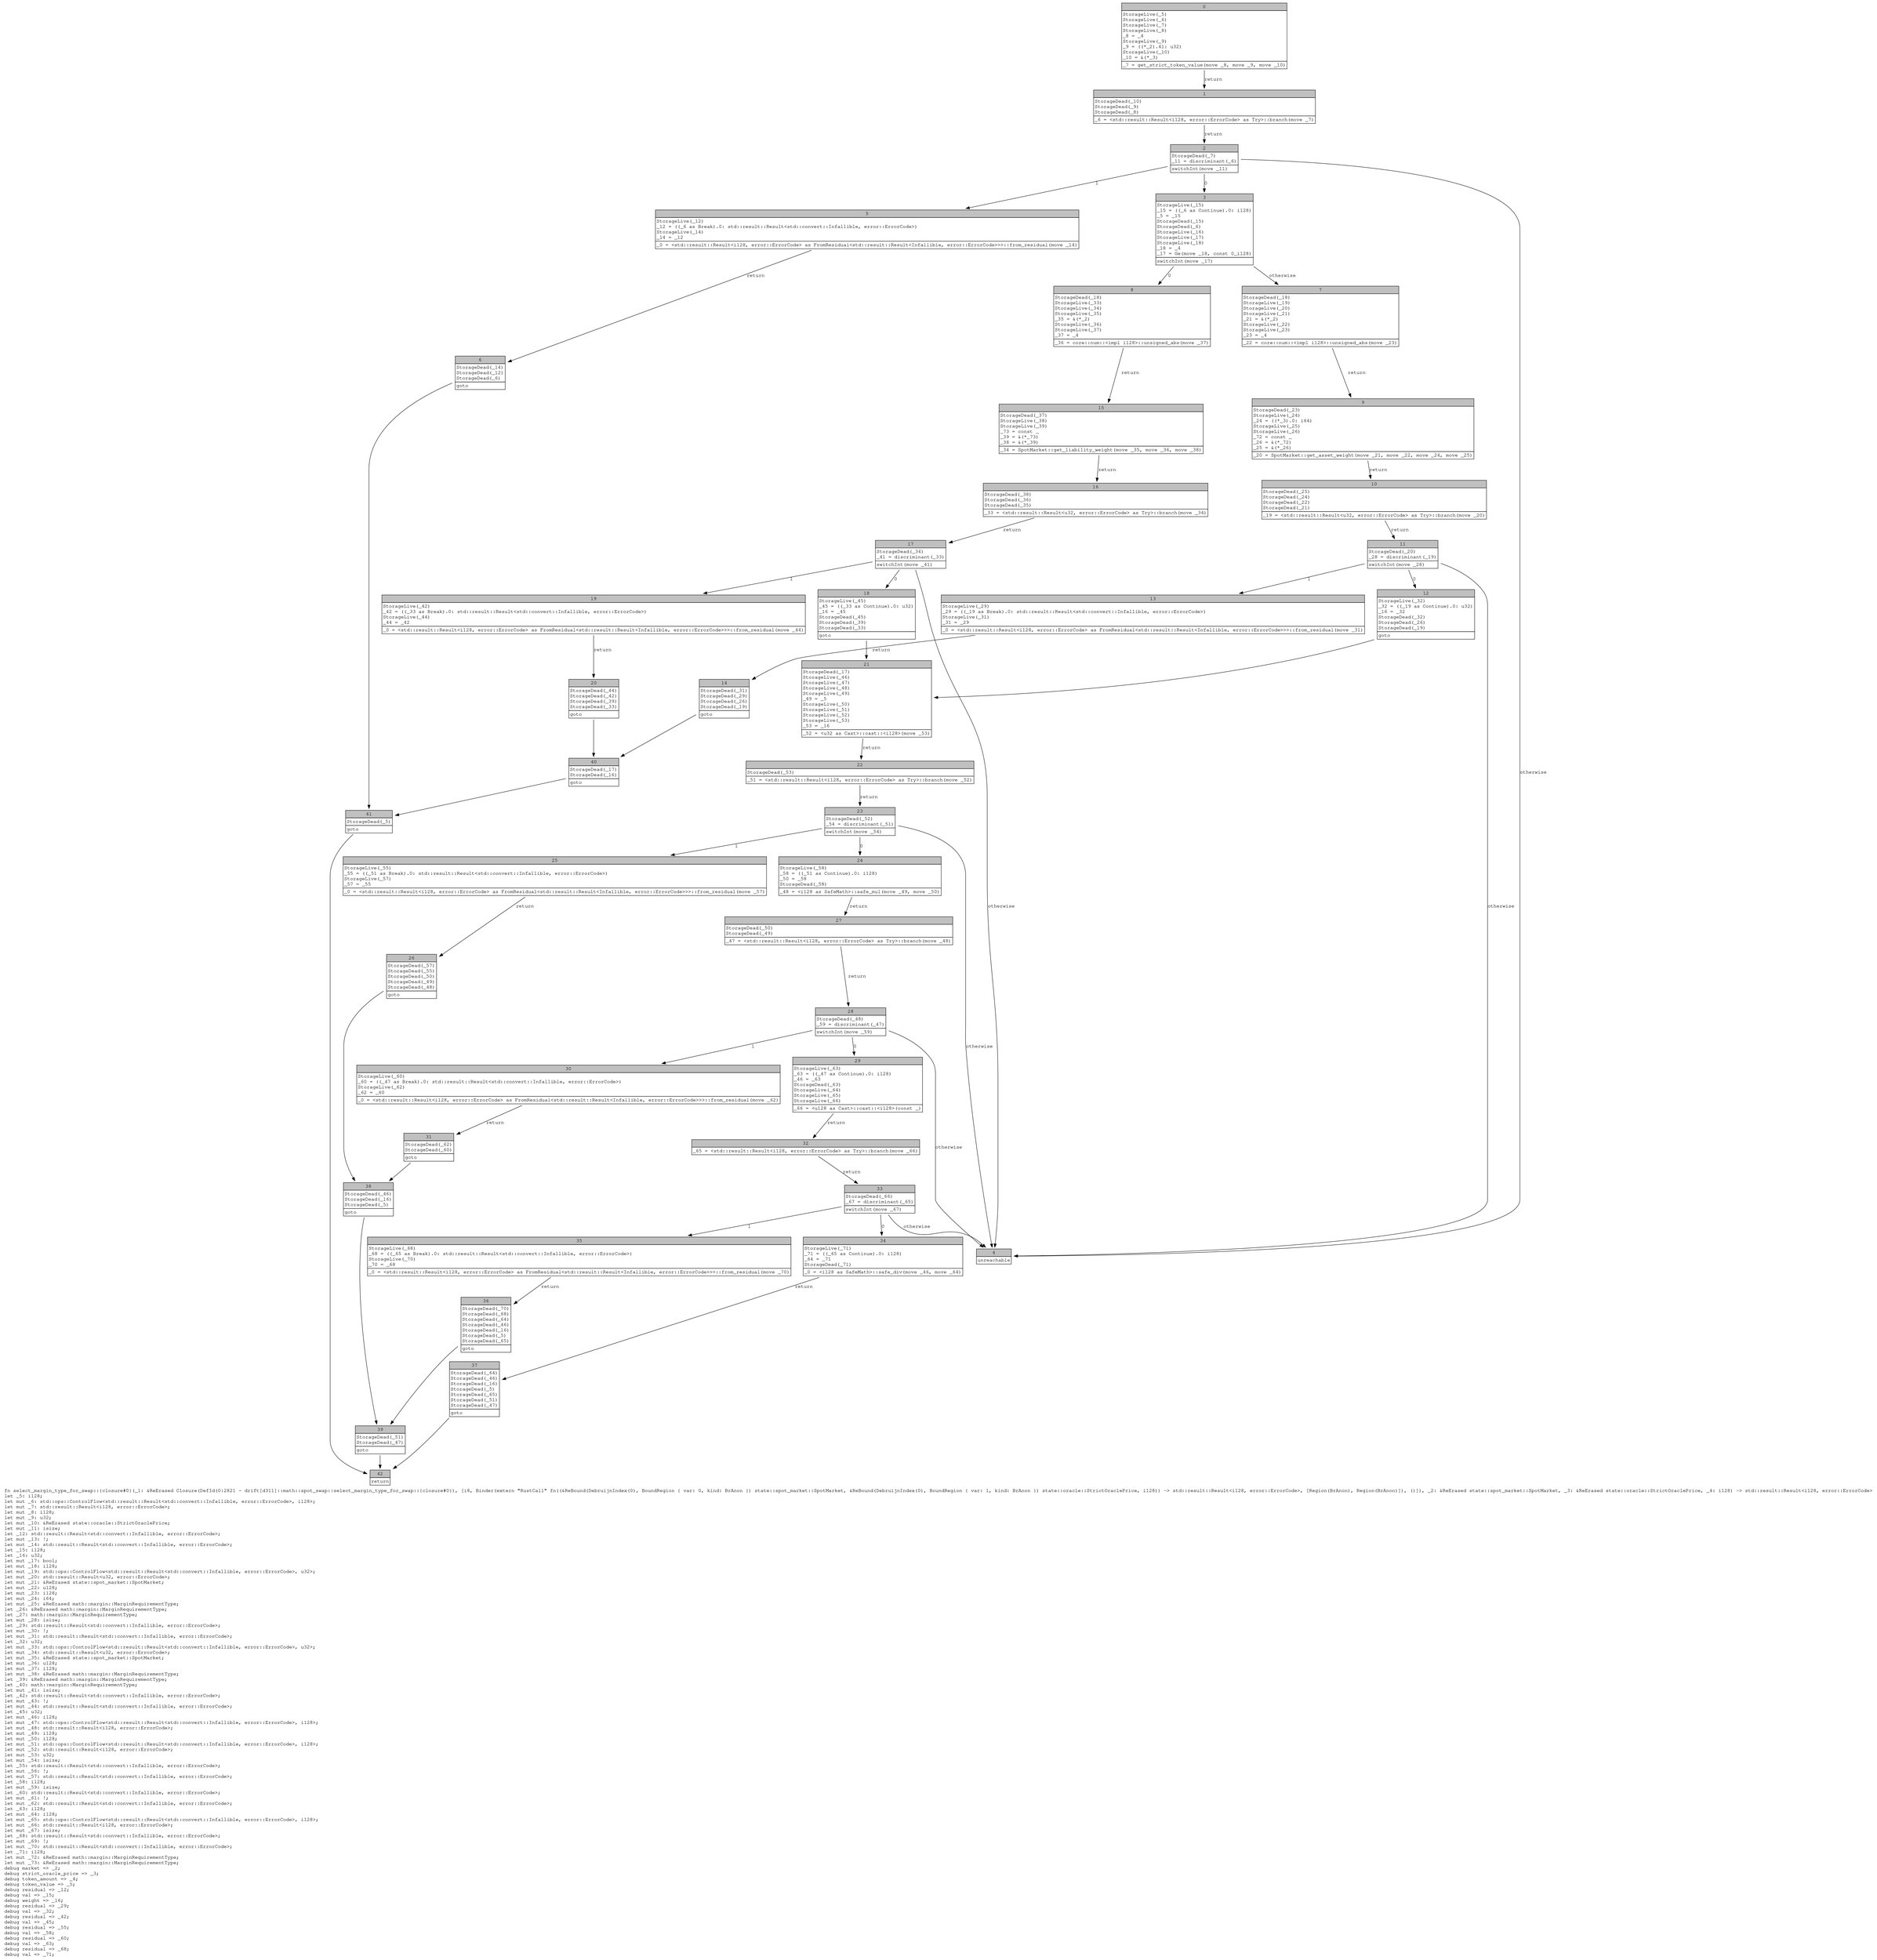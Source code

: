 digraph Mir_0_2821 {
    graph [fontname="Courier, monospace"];
    node [fontname="Courier, monospace"];
    edge [fontname="Courier, monospace"];
    label=<fn select_margin_type_for_swap::{closure#0}(_1: &amp;ReErased Closure(DefId(0:2821 ~ drift[d311]::math::spot_swap::select_margin_type_for_swap::{closure#0}), [i8, Binder(extern &quot;RustCall&quot; fn((&amp;ReBound(DebruijnIndex(0), BoundRegion { var: 0, kind: BrAnon }) state::spot_market::SpotMarket, &amp;ReBound(DebruijnIndex(0), BoundRegion { var: 1, kind: BrAnon }) state::oracle::StrictOraclePrice, i128)) -&gt; std::result::Result&lt;i128, error::ErrorCode&gt;, [Region(BrAnon), Region(BrAnon)]), ()]), _2: &amp;ReErased state::spot_market::SpotMarket, _3: &amp;ReErased state::oracle::StrictOraclePrice, _4: i128) -&gt; std::result::Result&lt;i128, error::ErrorCode&gt;<br align="left"/>let _5: i128;<br align="left"/>let mut _6: std::ops::ControlFlow&lt;std::result::Result&lt;std::convert::Infallible, error::ErrorCode&gt;, i128&gt;;<br align="left"/>let mut _7: std::result::Result&lt;i128, error::ErrorCode&gt;;<br align="left"/>let mut _8: i128;<br align="left"/>let mut _9: u32;<br align="left"/>let mut _10: &amp;ReErased state::oracle::StrictOraclePrice;<br align="left"/>let mut _11: isize;<br align="left"/>let _12: std::result::Result&lt;std::convert::Infallible, error::ErrorCode&gt;;<br align="left"/>let mut _13: !;<br align="left"/>let mut _14: std::result::Result&lt;std::convert::Infallible, error::ErrorCode&gt;;<br align="left"/>let _15: i128;<br align="left"/>let _16: u32;<br align="left"/>let mut _17: bool;<br align="left"/>let mut _18: i128;<br align="left"/>let mut _19: std::ops::ControlFlow&lt;std::result::Result&lt;std::convert::Infallible, error::ErrorCode&gt;, u32&gt;;<br align="left"/>let mut _20: std::result::Result&lt;u32, error::ErrorCode&gt;;<br align="left"/>let mut _21: &amp;ReErased state::spot_market::SpotMarket;<br align="left"/>let mut _22: u128;<br align="left"/>let mut _23: i128;<br align="left"/>let mut _24: i64;<br align="left"/>let mut _25: &amp;ReErased math::margin::MarginRequirementType;<br align="left"/>let _26: &amp;ReErased math::margin::MarginRequirementType;<br align="left"/>let _27: math::margin::MarginRequirementType;<br align="left"/>let mut _28: isize;<br align="left"/>let _29: std::result::Result&lt;std::convert::Infallible, error::ErrorCode&gt;;<br align="left"/>let mut _30: !;<br align="left"/>let mut _31: std::result::Result&lt;std::convert::Infallible, error::ErrorCode&gt;;<br align="left"/>let _32: u32;<br align="left"/>let mut _33: std::ops::ControlFlow&lt;std::result::Result&lt;std::convert::Infallible, error::ErrorCode&gt;, u32&gt;;<br align="left"/>let mut _34: std::result::Result&lt;u32, error::ErrorCode&gt;;<br align="left"/>let mut _35: &amp;ReErased state::spot_market::SpotMarket;<br align="left"/>let mut _36: u128;<br align="left"/>let mut _37: i128;<br align="left"/>let mut _38: &amp;ReErased math::margin::MarginRequirementType;<br align="left"/>let _39: &amp;ReErased math::margin::MarginRequirementType;<br align="left"/>let _40: math::margin::MarginRequirementType;<br align="left"/>let mut _41: isize;<br align="left"/>let _42: std::result::Result&lt;std::convert::Infallible, error::ErrorCode&gt;;<br align="left"/>let mut _43: !;<br align="left"/>let mut _44: std::result::Result&lt;std::convert::Infallible, error::ErrorCode&gt;;<br align="left"/>let _45: u32;<br align="left"/>let mut _46: i128;<br align="left"/>let mut _47: std::ops::ControlFlow&lt;std::result::Result&lt;std::convert::Infallible, error::ErrorCode&gt;, i128&gt;;<br align="left"/>let mut _48: std::result::Result&lt;i128, error::ErrorCode&gt;;<br align="left"/>let mut _49: i128;<br align="left"/>let mut _50: i128;<br align="left"/>let mut _51: std::ops::ControlFlow&lt;std::result::Result&lt;std::convert::Infallible, error::ErrorCode&gt;, i128&gt;;<br align="left"/>let mut _52: std::result::Result&lt;i128, error::ErrorCode&gt;;<br align="left"/>let mut _53: u32;<br align="left"/>let mut _54: isize;<br align="left"/>let _55: std::result::Result&lt;std::convert::Infallible, error::ErrorCode&gt;;<br align="left"/>let mut _56: !;<br align="left"/>let mut _57: std::result::Result&lt;std::convert::Infallible, error::ErrorCode&gt;;<br align="left"/>let _58: i128;<br align="left"/>let mut _59: isize;<br align="left"/>let _60: std::result::Result&lt;std::convert::Infallible, error::ErrorCode&gt;;<br align="left"/>let mut _61: !;<br align="left"/>let mut _62: std::result::Result&lt;std::convert::Infallible, error::ErrorCode&gt;;<br align="left"/>let _63: i128;<br align="left"/>let mut _64: i128;<br align="left"/>let mut _65: std::ops::ControlFlow&lt;std::result::Result&lt;std::convert::Infallible, error::ErrorCode&gt;, i128&gt;;<br align="left"/>let mut _66: std::result::Result&lt;i128, error::ErrorCode&gt;;<br align="left"/>let mut _67: isize;<br align="left"/>let _68: std::result::Result&lt;std::convert::Infallible, error::ErrorCode&gt;;<br align="left"/>let mut _69: !;<br align="left"/>let mut _70: std::result::Result&lt;std::convert::Infallible, error::ErrorCode&gt;;<br align="left"/>let _71: i128;<br align="left"/>let mut _72: &amp;ReErased math::margin::MarginRequirementType;<br align="left"/>let mut _73: &amp;ReErased math::margin::MarginRequirementType;<br align="left"/>debug market =&gt; _2;<br align="left"/>debug strict_oracle_price =&gt; _3;<br align="left"/>debug token_amount =&gt; _4;<br align="left"/>debug token_value =&gt; _5;<br align="left"/>debug residual =&gt; _12;<br align="left"/>debug val =&gt; _15;<br align="left"/>debug weight =&gt; _16;<br align="left"/>debug residual =&gt; _29;<br align="left"/>debug val =&gt; _32;<br align="left"/>debug residual =&gt; _42;<br align="left"/>debug val =&gt; _45;<br align="left"/>debug residual =&gt; _55;<br align="left"/>debug val =&gt; _58;<br align="left"/>debug residual =&gt; _60;<br align="left"/>debug val =&gt; _63;<br align="left"/>debug residual =&gt; _68;<br align="left"/>debug val =&gt; _71;<br align="left"/>>;
    bb0__0_2821 [shape="none", label=<<table border="0" cellborder="1" cellspacing="0"><tr><td bgcolor="gray" align="center" colspan="1">0</td></tr><tr><td align="left" balign="left">StorageLive(_5)<br/>StorageLive(_6)<br/>StorageLive(_7)<br/>StorageLive(_8)<br/>_8 = _4<br/>StorageLive(_9)<br/>_9 = ((*_2).41: u32)<br/>StorageLive(_10)<br/>_10 = &amp;(*_3)<br/></td></tr><tr><td align="left">_7 = get_strict_token_value(move _8, move _9, move _10)</td></tr></table>>];
    bb1__0_2821 [shape="none", label=<<table border="0" cellborder="1" cellspacing="0"><tr><td bgcolor="gray" align="center" colspan="1">1</td></tr><tr><td align="left" balign="left">StorageDead(_10)<br/>StorageDead(_9)<br/>StorageDead(_8)<br/></td></tr><tr><td align="left">_6 = &lt;std::result::Result&lt;i128, error::ErrorCode&gt; as Try&gt;::branch(move _7)</td></tr></table>>];
    bb2__0_2821 [shape="none", label=<<table border="0" cellborder="1" cellspacing="0"><tr><td bgcolor="gray" align="center" colspan="1">2</td></tr><tr><td align="left" balign="left">StorageDead(_7)<br/>_11 = discriminant(_6)<br/></td></tr><tr><td align="left">switchInt(move _11)</td></tr></table>>];
    bb3__0_2821 [shape="none", label=<<table border="0" cellborder="1" cellspacing="0"><tr><td bgcolor="gray" align="center" colspan="1">3</td></tr><tr><td align="left" balign="left">StorageLive(_15)<br/>_15 = ((_6 as Continue).0: i128)<br/>_5 = _15<br/>StorageDead(_15)<br/>StorageDead(_6)<br/>StorageLive(_16)<br/>StorageLive(_17)<br/>StorageLive(_18)<br/>_18 = _4<br/>_17 = Ge(move _18, const 0_i128)<br/></td></tr><tr><td align="left">switchInt(move _17)</td></tr></table>>];
    bb4__0_2821 [shape="none", label=<<table border="0" cellborder="1" cellspacing="0"><tr><td bgcolor="gray" align="center" colspan="1">4</td></tr><tr><td align="left">unreachable</td></tr></table>>];
    bb5__0_2821 [shape="none", label=<<table border="0" cellborder="1" cellspacing="0"><tr><td bgcolor="gray" align="center" colspan="1">5</td></tr><tr><td align="left" balign="left">StorageLive(_12)<br/>_12 = ((_6 as Break).0: std::result::Result&lt;std::convert::Infallible, error::ErrorCode&gt;)<br/>StorageLive(_14)<br/>_14 = _12<br/></td></tr><tr><td align="left">_0 = &lt;std::result::Result&lt;i128, error::ErrorCode&gt; as FromResidual&lt;std::result::Result&lt;Infallible, error::ErrorCode&gt;&gt;&gt;::from_residual(move _14)</td></tr></table>>];
    bb6__0_2821 [shape="none", label=<<table border="0" cellborder="1" cellspacing="0"><tr><td bgcolor="gray" align="center" colspan="1">6</td></tr><tr><td align="left" balign="left">StorageDead(_14)<br/>StorageDead(_12)<br/>StorageDead(_6)<br/></td></tr><tr><td align="left">goto</td></tr></table>>];
    bb7__0_2821 [shape="none", label=<<table border="0" cellborder="1" cellspacing="0"><tr><td bgcolor="gray" align="center" colspan="1">7</td></tr><tr><td align="left" balign="left">StorageDead(_18)<br/>StorageLive(_19)<br/>StorageLive(_20)<br/>StorageLive(_21)<br/>_21 = &amp;(*_2)<br/>StorageLive(_22)<br/>StorageLive(_23)<br/>_23 = _4<br/></td></tr><tr><td align="left">_22 = core::num::&lt;impl i128&gt;::unsigned_abs(move _23)</td></tr></table>>];
    bb8__0_2821 [shape="none", label=<<table border="0" cellborder="1" cellspacing="0"><tr><td bgcolor="gray" align="center" colspan="1">8</td></tr><tr><td align="left" balign="left">StorageDead(_18)<br/>StorageLive(_33)<br/>StorageLive(_34)<br/>StorageLive(_35)<br/>_35 = &amp;(*_2)<br/>StorageLive(_36)<br/>StorageLive(_37)<br/>_37 = _4<br/></td></tr><tr><td align="left">_36 = core::num::&lt;impl i128&gt;::unsigned_abs(move _37)</td></tr></table>>];
    bb9__0_2821 [shape="none", label=<<table border="0" cellborder="1" cellspacing="0"><tr><td bgcolor="gray" align="center" colspan="1">9</td></tr><tr><td align="left" balign="left">StorageDead(_23)<br/>StorageLive(_24)<br/>_24 = ((*_3).0: i64)<br/>StorageLive(_25)<br/>StorageLive(_26)<br/>_72 = const _<br/>_26 = &amp;(*_72)<br/>_25 = &amp;(*_26)<br/></td></tr><tr><td align="left">_20 = SpotMarket::get_asset_weight(move _21, move _22, move _24, move _25)</td></tr></table>>];
    bb10__0_2821 [shape="none", label=<<table border="0" cellborder="1" cellspacing="0"><tr><td bgcolor="gray" align="center" colspan="1">10</td></tr><tr><td align="left" balign="left">StorageDead(_25)<br/>StorageDead(_24)<br/>StorageDead(_22)<br/>StorageDead(_21)<br/></td></tr><tr><td align="left">_19 = &lt;std::result::Result&lt;u32, error::ErrorCode&gt; as Try&gt;::branch(move _20)</td></tr></table>>];
    bb11__0_2821 [shape="none", label=<<table border="0" cellborder="1" cellspacing="0"><tr><td bgcolor="gray" align="center" colspan="1">11</td></tr><tr><td align="left" balign="left">StorageDead(_20)<br/>_28 = discriminant(_19)<br/></td></tr><tr><td align="left">switchInt(move _28)</td></tr></table>>];
    bb12__0_2821 [shape="none", label=<<table border="0" cellborder="1" cellspacing="0"><tr><td bgcolor="gray" align="center" colspan="1">12</td></tr><tr><td align="left" balign="left">StorageLive(_32)<br/>_32 = ((_19 as Continue).0: u32)<br/>_16 = _32<br/>StorageDead(_32)<br/>StorageDead(_26)<br/>StorageDead(_19)<br/></td></tr><tr><td align="left">goto</td></tr></table>>];
    bb13__0_2821 [shape="none", label=<<table border="0" cellborder="1" cellspacing="0"><tr><td bgcolor="gray" align="center" colspan="1">13</td></tr><tr><td align="left" balign="left">StorageLive(_29)<br/>_29 = ((_19 as Break).0: std::result::Result&lt;std::convert::Infallible, error::ErrorCode&gt;)<br/>StorageLive(_31)<br/>_31 = _29<br/></td></tr><tr><td align="left">_0 = &lt;std::result::Result&lt;i128, error::ErrorCode&gt; as FromResidual&lt;std::result::Result&lt;Infallible, error::ErrorCode&gt;&gt;&gt;::from_residual(move _31)</td></tr></table>>];
    bb14__0_2821 [shape="none", label=<<table border="0" cellborder="1" cellspacing="0"><tr><td bgcolor="gray" align="center" colspan="1">14</td></tr><tr><td align="left" balign="left">StorageDead(_31)<br/>StorageDead(_29)<br/>StorageDead(_26)<br/>StorageDead(_19)<br/></td></tr><tr><td align="left">goto</td></tr></table>>];
    bb15__0_2821 [shape="none", label=<<table border="0" cellborder="1" cellspacing="0"><tr><td bgcolor="gray" align="center" colspan="1">15</td></tr><tr><td align="left" balign="left">StorageDead(_37)<br/>StorageLive(_38)<br/>StorageLive(_39)<br/>_73 = const _<br/>_39 = &amp;(*_73)<br/>_38 = &amp;(*_39)<br/></td></tr><tr><td align="left">_34 = SpotMarket::get_liability_weight(move _35, move _36, move _38)</td></tr></table>>];
    bb16__0_2821 [shape="none", label=<<table border="0" cellborder="1" cellspacing="0"><tr><td bgcolor="gray" align="center" colspan="1">16</td></tr><tr><td align="left" balign="left">StorageDead(_38)<br/>StorageDead(_36)<br/>StorageDead(_35)<br/></td></tr><tr><td align="left">_33 = &lt;std::result::Result&lt;u32, error::ErrorCode&gt; as Try&gt;::branch(move _34)</td></tr></table>>];
    bb17__0_2821 [shape="none", label=<<table border="0" cellborder="1" cellspacing="0"><tr><td bgcolor="gray" align="center" colspan="1">17</td></tr><tr><td align="left" balign="left">StorageDead(_34)<br/>_41 = discriminant(_33)<br/></td></tr><tr><td align="left">switchInt(move _41)</td></tr></table>>];
    bb18__0_2821 [shape="none", label=<<table border="0" cellborder="1" cellspacing="0"><tr><td bgcolor="gray" align="center" colspan="1">18</td></tr><tr><td align="left" balign="left">StorageLive(_45)<br/>_45 = ((_33 as Continue).0: u32)<br/>_16 = _45<br/>StorageDead(_45)<br/>StorageDead(_39)<br/>StorageDead(_33)<br/></td></tr><tr><td align="left">goto</td></tr></table>>];
    bb19__0_2821 [shape="none", label=<<table border="0" cellborder="1" cellspacing="0"><tr><td bgcolor="gray" align="center" colspan="1">19</td></tr><tr><td align="left" balign="left">StorageLive(_42)<br/>_42 = ((_33 as Break).0: std::result::Result&lt;std::convert::Infallible, error::ErrorCode&gt;)<br/>StorageLive(_44)<br/>_44 = _42<br/></td></tr><tr><td align="left">_0 = &lt;std::result::Result&lt;i128, error::ErrorCode&gt; as FromResidual&lt;std::result::Result&lt;Infallible, error::ErrorCode&gt;&gt;&gt;::from_residual(move _44)</td></tr></table>>];
    bb20__0_2821 [shape="none", label=<<table border="0" cellborder="1" cellspacing="0"><tr><td bgcolor="gray" align="center" colspan="1">20</td></tr><tr><td align="left" balign="left">StorageDead(_44)<br/>StorageDead(_42)<br/>StorageDead(_39)<br/>StorageDead(_33)<br/></td></tr><tr><td align="left">goto</td></tr></table>>];
    bb21__0_2821 [shape="none", label=<<table border="0" cellborder="1" cellspacing="0"><tr><td bgcolor="gray" align="center" colspan="1">21</td></tr><tr><td align="left" balign="left">StorageDead(_17)<br/>StorageLive(_46)<br/>StorageLive(_47)<br/>StorageLive(_48)<br/>StorageLive(_49)<br/>_49 = _5<br/>StorageLive(_50)<br/>StorageLive(_51)<br/>StorageLive(_52)<br/>StorageLive(_53)<br/>_53 = _16<br/></td></tr><tr><td align="left">_52 = &lt;u32 as Cast&gt;::cast::&lt;i128&gt;(move _53)</td></tr></table>>];
    bb22__0_2821 [shape="none", label=<<table border="0" cellborder="1" cellspacing="0"><tr><td bgcolor="gray" align="center" colspan="1">22</td></tr><tr><td align="left" balign="left">StorageDead(_53)<br/></td></tr><tr><td align="left">_51 = &lt;std::result::Result&lt;i128, error::ErrorCode&gt; as Try&gt;::branch(move _52)</td></tr></table>>];
    bb23__0_2821 [shape="none", label=<<table border="0" cellborder="1" cellspacing="0"><tr><td bgcolor="gray" align="center" colspan="1">23</td></tr><tr><td align="left" balign="left">StorageDead(_52)<br/>_54 = discriminant(_51)<br/></td></tr><tr><td align="left">switchInt(move _54)</td></tr></table>>];
    bb24__0_2821 [shape="none", label=<<table border="0" cellborder="1" cellspacing="0"><tr><td bgcolor="gray" align="center" colspan="1">24</td></tr><tr><td align="left" balign="left">StorageLive(_58)<br/>_58 = ((_51 as Continue).0: i128)<br/>_50 = _58<br/>StorageDead(_58)<br/></td></tr><tr><td align="left">_48 = &lt;i128 as SafeMath&gt;::safe_mul(move _49, move _50)</td></tr></table>>];
    bb25__0_2821 [shape="none", label=<<table border="0" cellborder="1" cellspacing="0"><tr><td bgcolor="gray" align="center" colspan="1">25</td></tr><tr><td align="left" balign="left">StorageLive(_55)<br/>_55 = ((_51 as Break).0: std::result::Result&lt;std::convert::Infallible, error::ErrorCode&gt;)<br/>StorageLive(_57)<br/>_57 = _55<br/></td></tr><tr><td align="left">_0 = &lt;std::result::Result&lt;i128, error::ErrorCode&gt; as FromResidual&lt;std::result::Result&lt;Infallible, error::ErrorCode&gt;&gt;&gt;::from_residual(move _57)</td></tr></table>>];
    bb26__0_2821 [shape="none", label=<<table border="0" cellborder="1" cellspacing="0"><tr><td bgcolor="gray" align="center" colspan="1">26</td></tr><tr><td align="left" balign="left">StorageDead(_57)<br/>StorageDead(_55)<br/>StorageDead(_50)<br/>StorageDead(_49)<br/>StorageDead(_48)<br/></td></tr><tr><td align="left">goto</td></tr></table>>];
    bb27__0_2821 [shape="none", label=<<table border="0" cellborder="1" cellspacing="0"><tr><td bgcolor="gray" align="center" colspan="1">27</td></tr><tr><td align="left" balign="left">StorageDead(_50)<br/>StorageDead(_49)<br/></td></tr><tr><td align="left">_47 = &lt;std::result::Result&lt;i128, error::ErrorCode&gt; as Try&gt;::branch(move _48)</td></tr></table>>];
    bb28__0_2821 [shape="none", label=<<table border="0" cellborder="1" cellspacing="0"><tr><td bgcolor="gray" align="center" colspan="1">28</td></tr><tr><td align="left" balign="left">StorageDead(_48)<br/>_59 = discriminant(_47)<br/></td></tr><tr><td align="left">switchInt(move _59)</td></tr></table>>];
    bb29__0_2821 [shape="none", label=<<table border="0" cellborder="1" cellspacing="0"><tr><td bgcolor="gray" align="center" colspan="1">29</td></tr><tr><td align="left" balign="left">StorageLive(_63)<br/>_63 = ((_47 as Continue).0: i128)<br/>_46 = _63<br/>StorageDead(_63)<br/>StorageLive(_64)<br/>StorageLive(_65)<br/>StorageLive(_66)<br/></td></tr><tr><td align="left">_66 = &lt;u128 as Cast&gt;::cast::&lt;i128&gt;(const _)</td></tr></table>>];
    bb30__0_2821 [shape="none", label=<<table border="0" cellborder="1" cellspacing="0"><tr><td bgcolor="gray" align="center" colspan="1">30</td></tr><tr><td align="left" balign="left">StorageLive(_60)<br/>_60 = ((_47 as Break).0: std::result::Result&lt;std::convert::Infallible, error::ErrorCode&gt;)<br/>StorageLive(_62)<br/>_62 = _60<br/></td></tr><tr><td align="left">_0 = &lt;std::result::Result&lt;i128, error::ErrorCode&gt; as FromResidual&lt;std::result::Result&lt;Infallible, error::ErrorCode&gt;&gt;&gt;::from_residual(move _62)</td></tr></table>>];
    bb31__0_2821 [shape="none", label=<<table border="0" cellborder="1" cellspacing="0"><tr><td bgcolor="gray" align="center" colspan="1">31</td></tr><tr><td align="left" balign="left">StorageDead(_62)<br/>StorageDead(_60)<br/></td></tr><tr><td align="left">goto</td></tr></table>>];
    bb32__0_2821 [shape="none", label=<<table border="0" cellborder="1" cellspacing="0"><tr><td bgcolor="gray" align="center" colspan="1">32</td></tr><tr><td align="left">_65 = &lt;std::result::Result&lt;i128, error::ErrorCode&gt; as Try&gt;::branch(move _66)</td></tr></table>>];
    bb33__0_2821 [shape="none", label=<<table border="0" cellborder="1" cellspacing="0"><tr><td bgcolor="gray" align="center" colspan="1">33</td></tr><tr><td align="left" balign="left">StorageDead(_66)<br/>_67 = discriminant(_65)<br/></td></tr><tr><td align="left">switchInt(move _67)</td></tr></table>>];
    bb34__0_2821 [shape="none", label=<<table border="0" cellborder="1" cellspacing="0"><tr><td bgcolor="gray" align="center" colspan="1">34</td></tr><tr><td align="left" balign="left">StorageLive(_71)<br/>_71 = ((_65 as Continue).0: i128)<br/>_64 = _71<br/>StorageDead(_71)<br/></td></tr><tr><td align="left">_0 = &lt;i128 as SafeMath&gt;::safe_div(move _46, move _64)</td></tr></table>>];
    bb35__0_2821 [shape="none", label=<<table border="0" cellborder="1" cellspacing="0"><tr><td bgcolor="gray" align="center" colspan="1">35</td></tr><tr><td align="left" balign="left">StorageLive(_68)<br/>_68 = ((_65 as Break).0: std::result::Result&lt;std::convert::Infallible, error::ErrorCode&gt;)<br/>StorageLive(_70)<br/>_70 = _68<br/></td></tr><tr><td align="left">_0 = &lt;std::result::Result&lt;i128, error::ErrorCode&gt; as FromResidual&lt;std::result::Result&lt;Infallible, error::ErrorCode&gt;&gt;&gt;::from_residual(move _70)</td></tr></table>>];
    bb36__0_2821 [shape="none", label=<<table border="0" cellborder="1" cellspacing="0"><tr><td bgcolor="gray" align="center" colspan="1">36</td></tr><tr><td align="left" balign="left">StorageDead(_70)<br/>StorageDead(_68)<br/>StorageDead(_64)<br/>StorageDead(_46)<br/>StorageDead(_16)<br/>StorageDead(_5)<br/>StorageDead(_65)<br/></td></tr><tr><td align="left">goto</td></tr></table>>];
    bb37__0_2821 [shape="none", label=<<table border="0" cellborder="1" cellspacing="0"><tr><td bgcolor="gray" align="center" colspan="1">37</td></tr><tr><td align="left" balign="left">StorageDead(_64)<br/>StorageDead(_46)<br/>StorageDead(_16)<br/>StorageDead(_5)<br/>StorageDead(_65)<br/>StorageDead(_51)<br/>StorageDead(_47)<br/></td></tr><tr><td align="left">goto</td></tr></table>>];
    bb38__0_2821 [shape="none", label=<<table border="0" cellborder="1" cellspacing="0"><tr><td bgcolor="gray" align="center" colspan="1">38</td></tr><tr><td align="left" balign="left">StorageDead(_46)<br/>StorageDead(_16)<br/>StorageDead(_5)<br/></td></tr><tr><td align="left">goto</td></tr></table>>];
    bb39__0_2821 [shape="none", label=<<table border="0" cellborder="1" cellspacing="0"><tr><td bgcolor="gray" align="center" colspan="1">39</td></tr><tr><td align="left" balign="left">StorageDead(_51)<br/>StorageDead(_47)<br/></td></tr><tr><td align="left">goto</td></tr></table>>];
    bb40__0_2821 [shape="none", label=<<table border="0" cellborder="1" cellspacing="0"><tr><td bgcolor="gray" align="center" colspan="1">40</td></tr><tr><td align="left" balign="left">StorageDead(_17)<br/>StorageDead(_16)<br/></td></tr><tr><td align="left">goto</td></tr></table>>];
    bb41__0_2821 [shape="none", label=<<table border="0" cellborder="1" cellspacing="0"><tr><td bgcolor="gray" align="center" colspan="1">41</td></tr><tr><td align="left" balign="left">StorageDead(_5)<br/></td></tr><tr><td align="left">goto</td></tr></table>>];
    bb42__0_2821 [shape="none", label=<<table border="0" cellborder="1" cellspacing="0"><tr><td bgcolor="gray" align="center" colspan="1">42</td></tr><tr><td align="left">return</td></tr></table>>];
    bb0__0_2821 -> bb1__0_2821 [label="return"];
    bb1__0_2821 -> bb2__0_2821 [label="return"];
    bb2__0_2821 -> bb3__0_2821 [label="0"];
    bb2__0_2821 -> bb5__0_2821 [label="1"];
    bb2__0_2821 -> bb4__0_2821 [label="otherwise"];
    bb3__0_2821 -> bb8__0_2821 [label="0"];
    bb3__0_2821 -> bb7__0_2821 [label="otherwise"];
    bb5__0_2821 -> bb6__0_2821 [label="return"];
    bb6__0_2821 -> bb41__0_2821 [label=""];
    bb7__0_2821 -> bb9__0_2821 [label="return"];
    bb8__0_2821 -> bb15__0_2821 [label="return"];
    bb9__0_2821 -> bb10__0_2821 [label="return"];
    bb10__0_2821 -> bb11__0_2821 [label="return"];
    bb11__0_2821 -> bb12__0_2821 [label="0"];
    bb11__0_2821 -> bb13__0_2821 [label="1"];
    bb11__0_2821 -> bb4__0_2821 [label="otherwise"];
    bb12__0_2821 -> bb21__0_2821 [label=""];
    bb13__0_2821 -> bb14__0_2821 [label="return"];
    bb14__0_2821 -> bb40__0_2821 [label=""];
    bb15__0_2821 -> bb16__0_2821 [label="return"];
    bb16__0_2821 -> bb17__0_2821 [label="return"];
    bb17__0_2821 -> bb18__0_2821 [label="0"];
    bb17__0_2821 -> bb19__0_2821 [label="1"];
    bb17__0_2821 -> bb4__0_2821 [label="otherwise"];
    bb18__0_2821 -> bb21__0_2821 [label=""];
    bb19__0_2821 -> bb20__0_2821 [label="return"];
    bb20__0_2821 -> bb40__0_2821 [label=""];
    bb21__0_2821 -> bb22__0_2821 [label="return"];
    bb22__0_2821 -> bb23__0_2821 [label="return"];
    bb23__0_2821 -> bb24__0_2821 [label="0"];
    bb23__0_2821 -> bb25__0_2821 [label="1"];
    bb23__0_2821 -> bb4__0_2821 [label="otherwise"];
    bb24__0_2821 -> bb27__0_2821 [label="return"];
    bb25__0_2821 -> bb26__0_2821 [label="return"];
    bb26__0_2821 -> bb38__0_2821 [label=""];
    bb27__0_2821 -> bb28__0_2821 [label="return"];
    bb28__0_2821 -> bb29__0_2821 [label="0"];
    bb28__0_2821 -> bb30__0_2821 [label="1"];
    bb28__0_2821 -> bb4__0_2821 [label="otherwise"];
    bb29__0_2821 -> bb32__0_2821 [label="return"];
    bb30__0_2821 -> bb31__0_2821 [label="return"];
    bb31__0_2821 -> bb38__0_2821 [label=""];
    bb32__0_2821 -> bb33__0_2821 [label="return"];
    bb33__0_2821 -> bb34__0_2821 [label="0"];
    bb33__0_2821 -> bb35__0_2821 [label="1"];
    bb33__0_2821 -> bb4__0_2821 [label="otherwise"];
    bb34__0_2821 -> bb37__0_2821 [label="return"];
    bb35__0_2821 -> bb36__0_2821 [label="return"];
    bb36__0_2821 -> bb39__0_2821 [label=""];
    bb37__0_2821 -> bb42__0_2821 [label=""];
    bb38__0_2821 -> bb39__0_2821 [label=""];
    bb39__0_2821 -> bb42__0_2821 [label=""];
    bb40__0_2821 -> bb41__0_2821 [label=""];
    bb41__0_2821 -> bb42__0_2821 [label=""];
}
